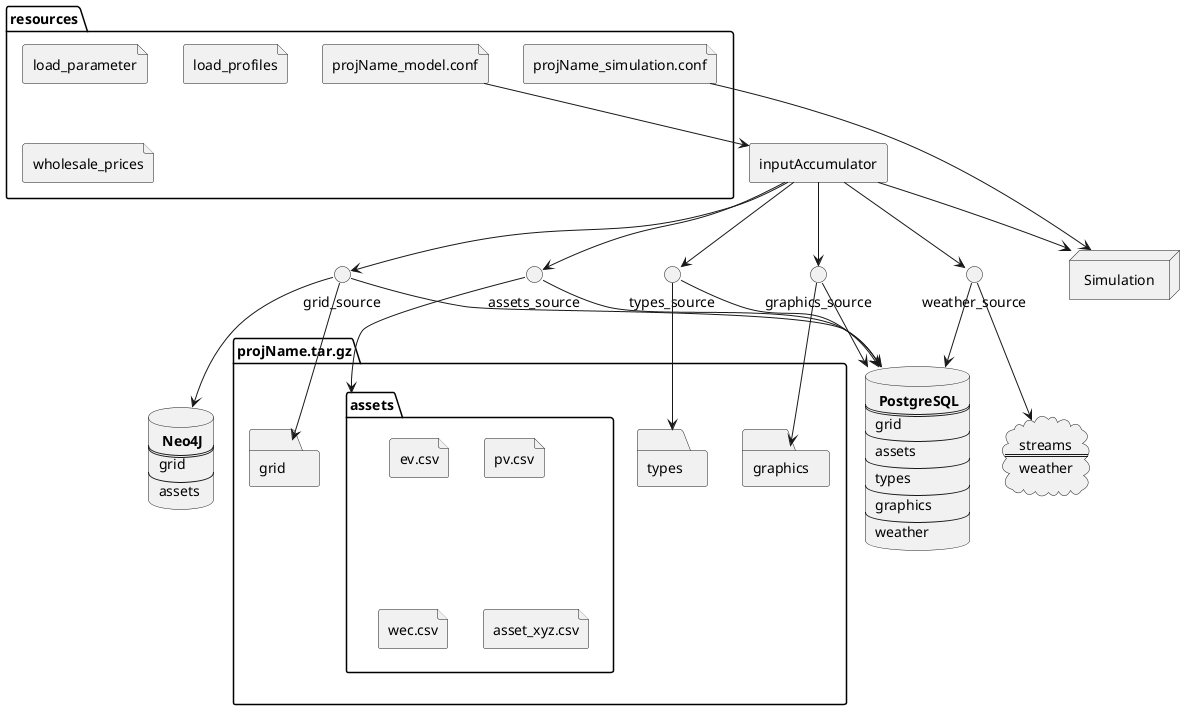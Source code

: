 @startuml
database psql [
    <b> PostgreSQL
    ==
    grid
    --
    assets
    --
    types
    --
    graphics
    --
    weather
]
database neo4j [
    <b> Neo4J
    ==
    grid
    --
    assets
]
folder projName.tar.gz {
folder assets {
file ev.csv
file pv.csv
file wec.csv
file asset_xyz.csv
}
folder grid
folder types
folder graphics
}
folder resources {
file projName_model.conf
file projName_simulation.conf
file load_parameter
file load_profiles
file wholesale_prices
}
cloud streams [
streams
==
weather
]
interface grid_source
interface assets_source
interface types_source
interface graphics_source
interface weather_source
agent inputAccumulator
node "Simulation"

grid_source --> psql
grid_source --> neo4j
grid_source --> grid

assets_source --> psql
assets_source --> assets

types_source --> psql
types_source --> types

graphics_source --> psql
graphics_source --> graphics

weather_source --> psql
weather_source --> streams

inputAccumulator --> grid_source
inputAccumulator --> assets_source
inputAccumulator --> types_source
inputAccumulator --> graphics_source
inputAccumulator --> weather_source

projName_model.conf --> inputAccumulator

projName_simulation.conf --> Simulation

inputAccumulator --> Simulation

@enduml